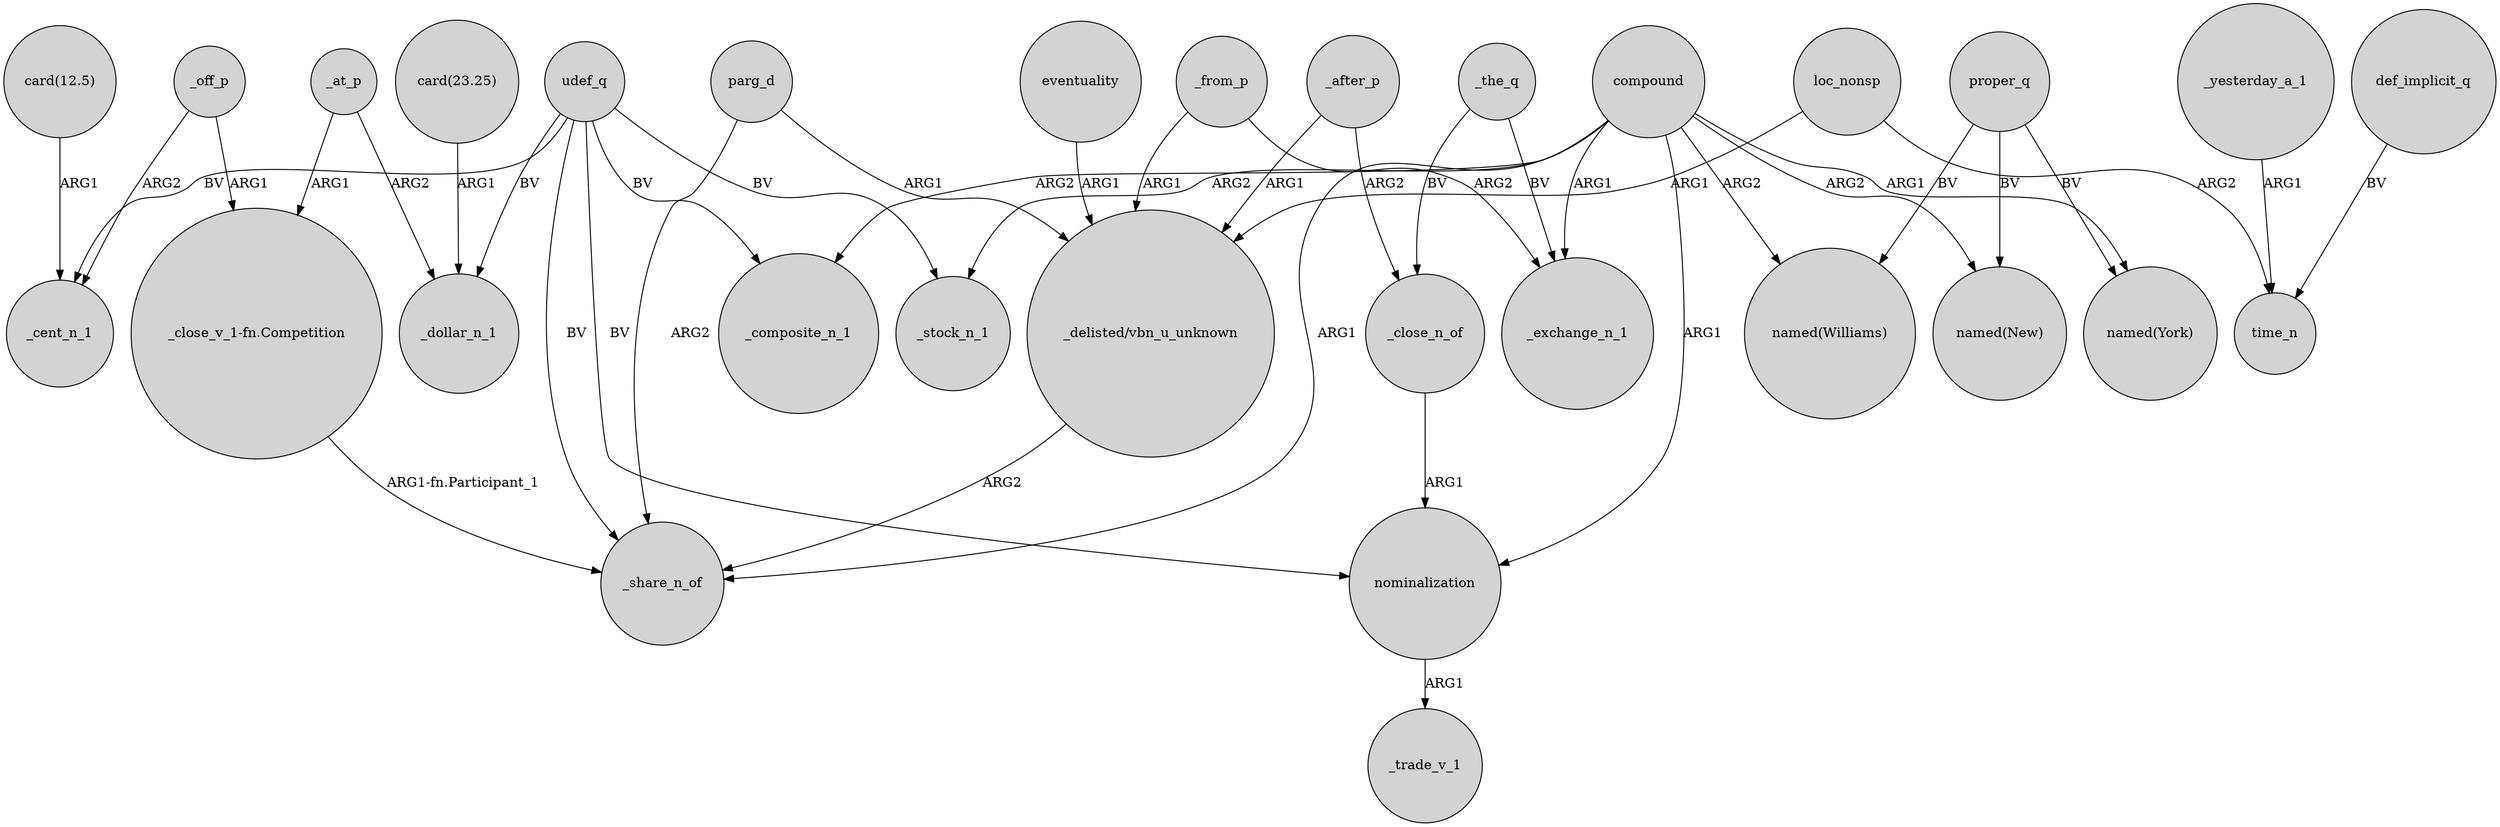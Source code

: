 digraph {
	node [shape=circle style=filled]
	_off_p -> _cent_n_1 [label=ARG2]
	_from_p -> _exchange_n_1 [label=ARG2]
	eventuality -> "_delisted/vbn_u_unknown" [label=ARG1]
	_at_p -> "_close_v_1-fn.Competition" [label=ARG1]
	loc_nonsp -> "_delisted/vbn_u_unknown" [label=ARG1]
	compound -> "named(New)" [label=ARG2]
	compound -> _share_n_of [label=ARG1]
	compound -> "named(Williams)" [label=ARG2]
	proper_q -> "named(New)" [label=BV]
	udef_q -> nominalization [label=BV]
	_yesterday_a_1 -> time_n [label=ARG1]
	udef_q -> _cent_n_1 [label=BV]
	compound -> _exchange_n_1 [label=ARG1]
	proper_q -> "named(York)" [label=BV]
	_after_p -> _close_n_of [label=ARG2]
	compound -> nominalization [label=ARG1]
	"card(12.5)" -> _cent_n_1 [label=ARG1]
	udef_q -> _stock_n_1 [label=BV]
	_at_p -> _dollar_n_1 [label=ARG2]
	_off_p -> "_close_v_1-fn.Competition" [label=ARG1]
	udef_q -> _share_n_of [label=BV]
	compound -> _stock_n_1 [label=ARG2]
	udef_q -> _dollar_n_1 [label=BV]
	proper_q -> "named(Williams)" [label=BV]
	_close_n_of -> nominalization [label=ARG1]
	parg_d -> "_delisted/vbn_u_unknown" [label=ARG1]
	"card(23.25)" -> _dollar_n_1 [label=ARG1]
	udef_q -> _composite_n_1 [label=BV]
	parg_d -> _share_n_of [label=ARG2]
	_after_p -> "_delisted/vbn_u_unknown" [label=ARG1]
	loc_nonsp -> time_n [label=ARG2]
	_the_q -> _close_n_of [label=BV]
	compound -> "named(York)" [label=ARG1]
	_the_q -> _exchange_n_1 [label=BV]
	_from_p -> "_delisted/vbn_u_unknown" [label=ARG1]
	def_implicit_q -> time_n [label=BV]
	compound -> _composite_n_1 [label=ARG2]
	"_delisted/vbn_u_unknown" -> _share_n_of [label=ARG2]
	"_close_v_1-fn.Competition" -> _share_n_of [label="ARG1-fn.Participant_1"]
	nominalization -> _trade_v_1 [label=ARG1]
}
